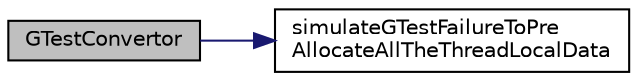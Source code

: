 digraph "GTestConvertor"
{
 // LATEX_PDF_SIZE
  edge [fontname="Helvetica",fontsize="10",labelfontname="Helvetica",labelfontsize="10"];
  node [fontname="Helvetica",fontsize="10",shape=record];
  rankdir="LR";
  Node1 [label="GTestConvertor",height=0.2,width=0.4,color="black", fillcolor="grey75", style="filled", fontcolor="black",tooltip=" "];
  Node1 -> Node2 [color="midnightblue",fontsize="10",style="solid",fontname="Helvetica"];
  Node2 [label="simulateGTestFailureToPre\lAllocateAllTheThreadLocalData",height=0.2,width=0.4,color="black", fillcolor="white", style="filled",URL="$class_g_test_convertor.html#a8718e883d32eef7058c8e67fb5bddafd",tooltip=" "];
}
